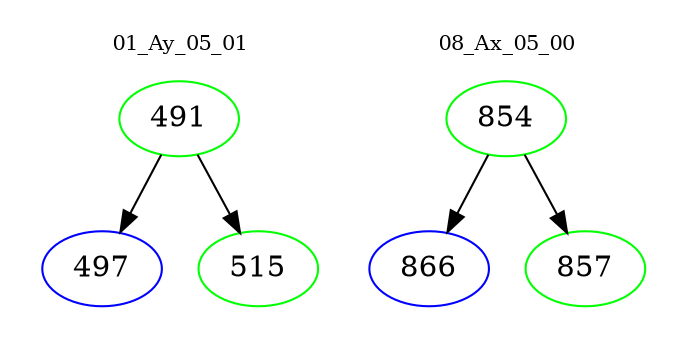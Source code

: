 digraph{
subgraph cluster_0 {
color = white
label = "01_Ay_05_01";
fontsize=10;
T0_491 [label="491", color="green"]
T0_491 -> T0_497 [color="black"]
T0_497 [label="497", color="blue"]
T0_491 -> T0_515 [color="black"]
T0_515 [label="515", color="green"]
}
subgraph cluster_1 {
color = white
label = "08_Ax_05_00";
fontsize=10;
T1_854 [label="854", color="green"]
T1_854 -> T1_866 [color="black"]
T1_866 [label="866", color="blue"]
T1_854 -> T1_857 [color="black"]
T1_857 [label="857", color="green"]
}
}
